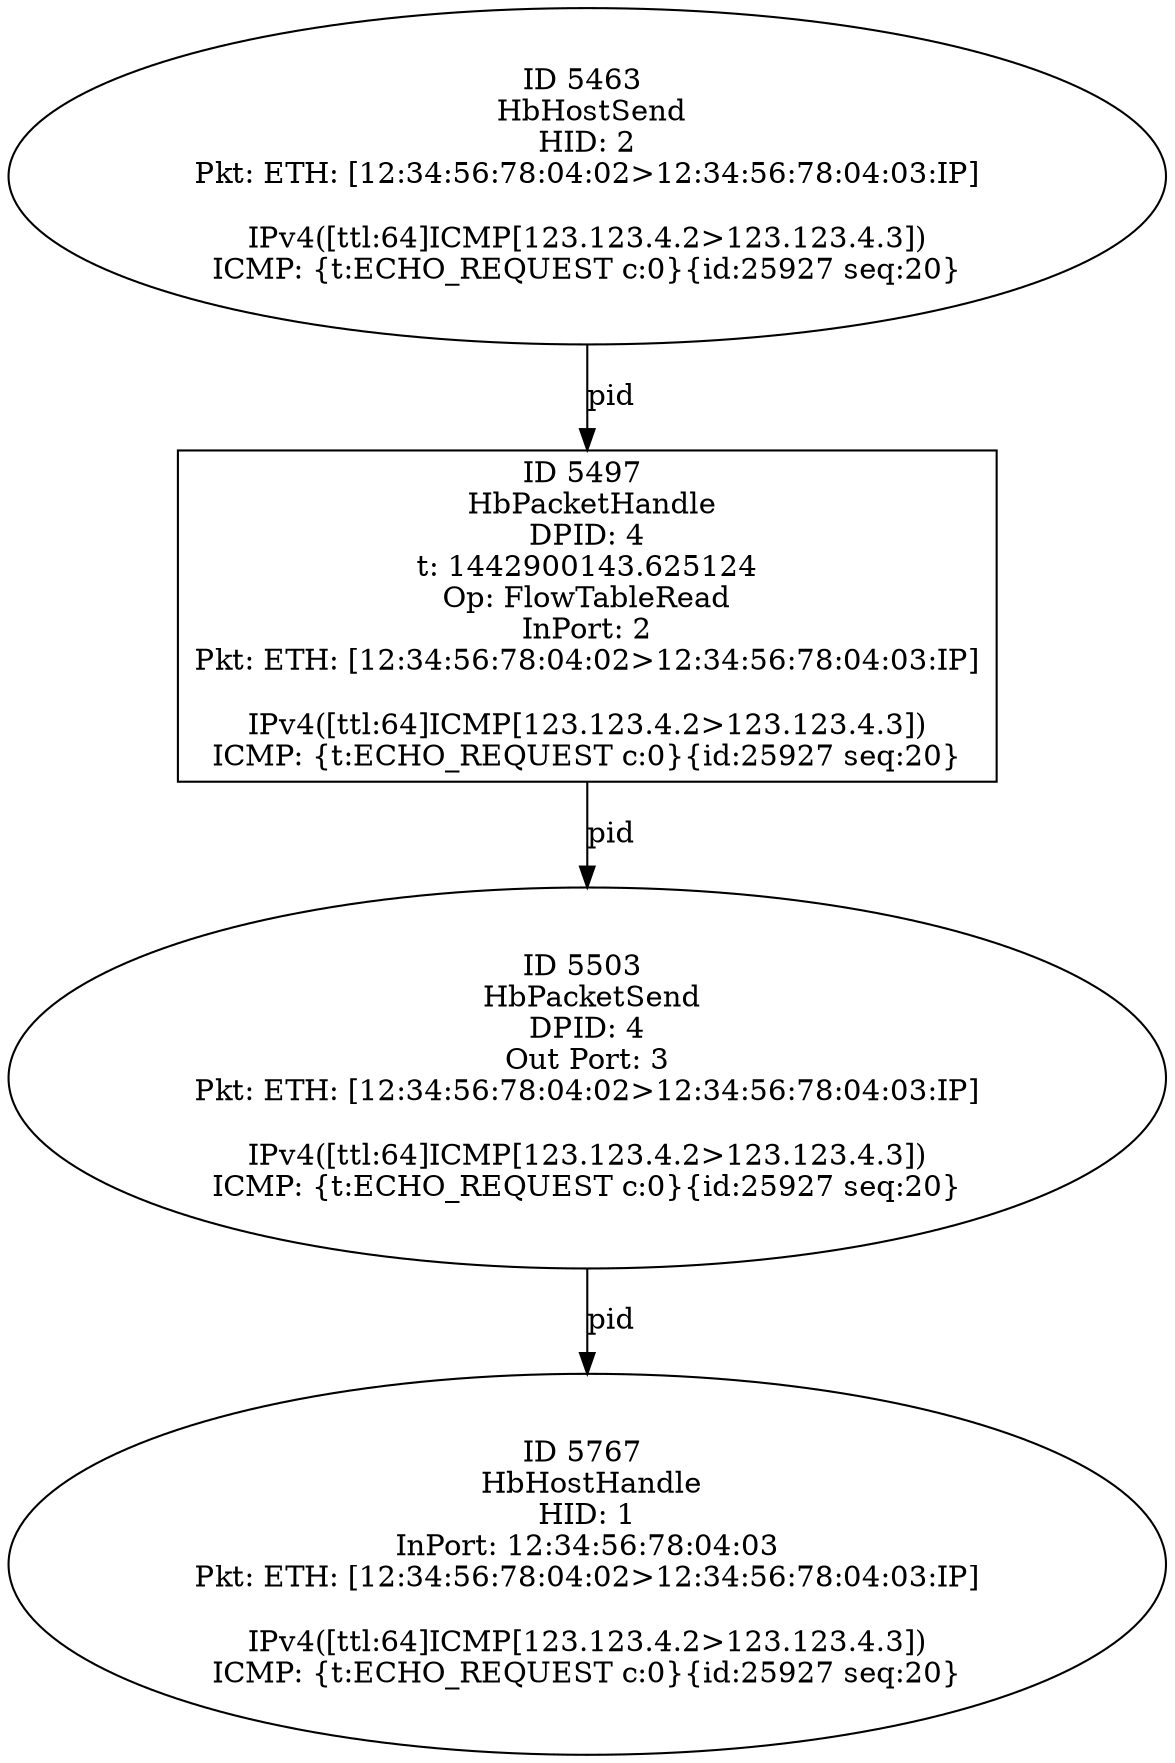 strict digraph G {
5497 [shape=box, event=<hb_events.HbPacketHandle object at 0x108f23bd0>, label="ID 5497 
 HbPacketHandle
DPID: 4
t: 1442900143.625124
Op: FlowTableRead
InPort: 2
Pkt: ETH: [12:34:56:78:04:02>12:34:56:78:04:03:IP]

IPv4([ttl:64]ICMP[123.123.4.2>123.123.4.3])
ICMP: {t:ECHO_REQUEST c:0}{id:25927 seq:20}"];
5463 [shape=oval, event=<hb_events.HbHostSend object at 0x108eda450>, label="ID 5463 
 HbHostSend
HID: 2
Pkt: ETH: [12:34:56:78:04:02>12:34:56:78:04:03:IP]

IPv4([ttl:64]ICMP[123.123.4.2>123.123.4.3])
ICMP: {t:ECHO_REQUEST c:0}{id:25927 seq:20}"];
5767 [shape=oval, event=<hb_events.HbHostHandle object at 0x1090ad310>, label="ID 5767 
 HbHostHandle
HID: 1
InPort: 12:34:56:78:04:03
Pkt: ETH: [12:34:56:78:04:02>12:34:56:78:04:03:IP]

IPv4([ttl:64]ICMP[123.123.4.2>123.123.4.3])
ICMP: {t:ECHO_REQUEST c:0}{id:25927 seq:20}"];
5503 [shape=oval, event=<hb_events.HbPacketSend object at 0x108ed5b10>, label="ID 5503 
 HbPacketSend
DPID: 4
Out Port: 3
Pkt: ETH: [12:34:56:78:04:02>12:34:56:78:04:03:IP]

IPv4([ttl:64]ICMP[123.123.4.2>123.123.4.3])
ICMP: {t:ECHO_REQUEST c:0}{id:25927 seq:20}"];
5497 -> 5503  [rel=pid, label=pid];
5503 -> 5767  [rel=pid, label=pid];
5463 -> 5497  [rel=pid, label=pid];
}
